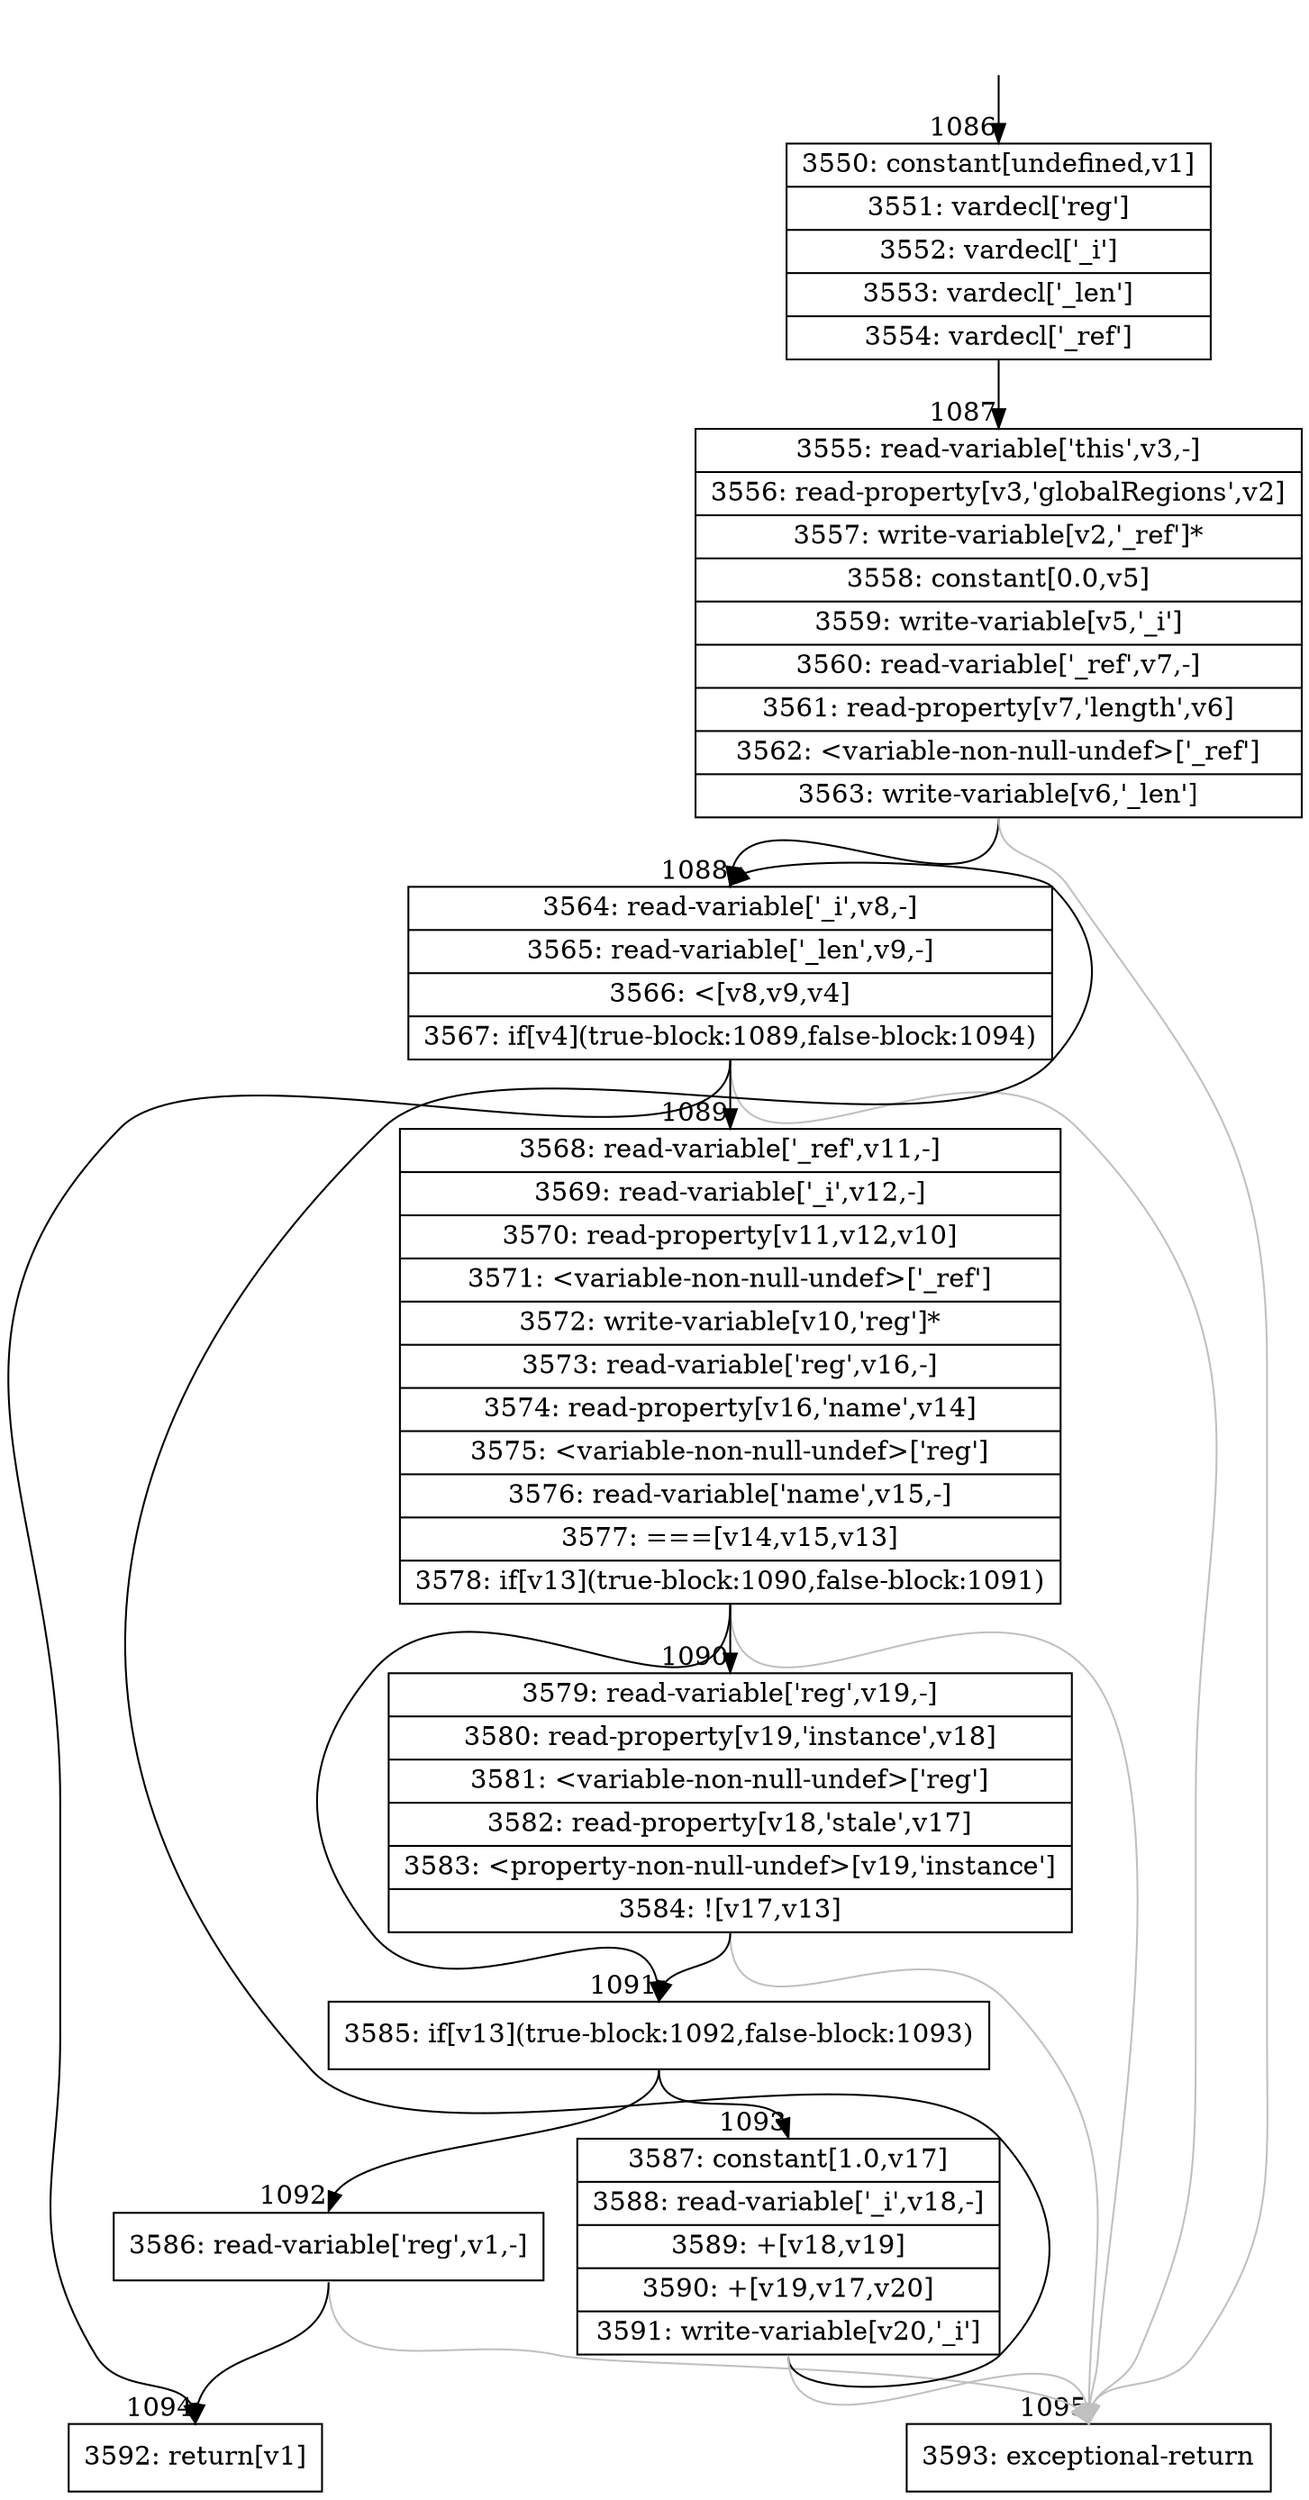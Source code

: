 digraph {
rankdir="TD"
BB_entry97[shape=none,label=""];
BB_entry97 -> BB1086 [tailport=s, headport=n, headlabel="    1086"]
BB1086 [shape=record label="{3550: constant[undefined,v1]|3551: vardecl['reg']|3552: vardecl['_i']|3553: vardecl['_len']|3554: vardecl['_ref']}" ] 
BB1086 -> BB1087 [tailport=s, headport=n, headlabel="      1087"]
BB1087 [shape=record label="{3555: read-variable['this',v3,-]|3556: read-property[v3,'globalRegions',v2]|3557: write-variable[v2,'_ref']*|3558: constant[0.0,v5]|3559: write-variable[v5,'_i']|3560: read-variable['_ref',v7,-]|3561: read-property[v7,'length',v6]|3562: \<variable-non-null-undef\>['_ref']|3563: write-variable[v6,'_len']}" ] 
BB1087 -> BB1088 [tailport=s, headport=n, headlabel="      1088"]
BB1087 -> BB1095 [tailport=s, headport=n, color=gray, headlabel="      1095"]
BB1088 [shape=record label="{3564: read-variable['_i',v8,-]|3565: read-variable['_len',v9,-]|3566: \<[v8,v9,v4]|3567: if[v4](true-block:1089,false-block:1094)}" ] 
BB1088 -> BB1089 [tailport=s, headport=n, headlabel="      1089"]
BB1088 -> BB1094 [tailport=s, headport=n, headlabel="      1094"]
BB1088 -> BB1095 [tailport=s, headport=n, color=gray]
BB1089 [shape=record label="{3568: read-variable['_ref',v11,-]|3569: read-variable['_i',v12,-]|3570: read-property[v11,v12,v10]|3571: \<variable-non-null-undef\>['_ref']|3572: write-variable[v10,'reg']*|3573: read-variable['reg',v16,-]|3574: read-property[v16,'name',v14]|3575: \<variable-non-null-undef\>['reg']|3576: read-variable['name',v15,-]|3577: ===[v14,v15,v13]|3578: if[v13](true-block:1090,false-block:1091)}" ] 
BB1089 -> BB1091 [tailport=s, headport=n, headlabel="      1091"]
BB1089 -> BB1090 [tailport=s, headport=n, headlabel="      1090"]
BB1089 -> BB1095 [tailport=s, headport=n, color=gray]
BB1090 [shape=record label="{3579: read-variable['reg',v19,-]|3580: read-property[v19,'instance',v18]|3581: \<variable-non-null-undef\>['reg']|3582: read-property[v18,'stale',v17]|3583: \<property-non-null-undef\>[v19,'instance']|3584: ![v17,v13]}" ] 
BB1090 -> BB1091 [tailport=s, headport=n]
BB1090 -> BB1095 [tailport=s, headport=n, color=gray]
BB1091 [shape=record label="{3585: if[v13](true-block:1092,false-block:1093)}" ] 
BB1091 -> BB1092 [tailport=s, headport=n, headlabel="      1092"]
BB1091 -> BB1093 [tailport=s, headport=n, headlabel="      1093"]
BB1092 [shape=record label="{3586: read-variable['reg',v1,-]}" ] 
BB1092 -> BB1094 [tailport=s, headport=n]
BB1092 -> BB1095 [tailport=s, headport=n, color=gray]
BB1093 [shape=record label="{3587: constant[1.0,v17]|3588: read-variable['_i',v18,-]|3589: +[v18,v19]|3590: +[v19,v17,v20]|3591: write-variable[v20,'_i']}" ] 
BB1093 -> BB1088 [tailport=s, headport=n]
BB1093 -> BB1095 [tailport=s, headport=n, color=gray]
BB1094 [shape=record label="{3592: return[v1]}" ] 
BB1095 [shape=record label="{3593: exceptional-return}" ] 
//#$~ 1019
}
